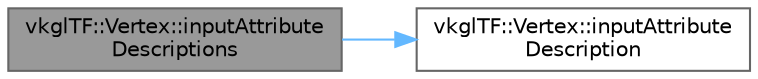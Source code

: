 digraph "vkglTF::Vertex::inputAttributeDescriptions"
{
 // LATEX_PDF_SIZE
  bgcolor="transparent";
  edge [fontname=Helvetica,fontsize=10,labelfontname=Helvetica,labelfontsize=10];
  node [fontname=Helvetica,fontsize=10,shape=box,height=0.2,width=0.4];
  rankdir="LR";
  Node1 [id="Node000001",label="vkglTF::Vertex::inputAttribute\lDescriptions",height=0.2,width=0.4,color="gray40", fillcolor="grey60", style="filled", fontcolor="black",tooltip=" "];
  Node1 -> Node2 [id="edge1_Node000001_Node000002",color="steelblue1",style="solid",tooltip=" "];
  Node2 [id="Node000002",label="vkglTF::Vertex::inputAttribute\lDescription",height=0.2,width=0.4,color="grey40", fillcolor="white", style="filled",URL="$structvkgl_t_f_1_1_vertex.html#a40f25d1fa2b03f72c03f07c8cdc605a9",tooltip=" "];
}
